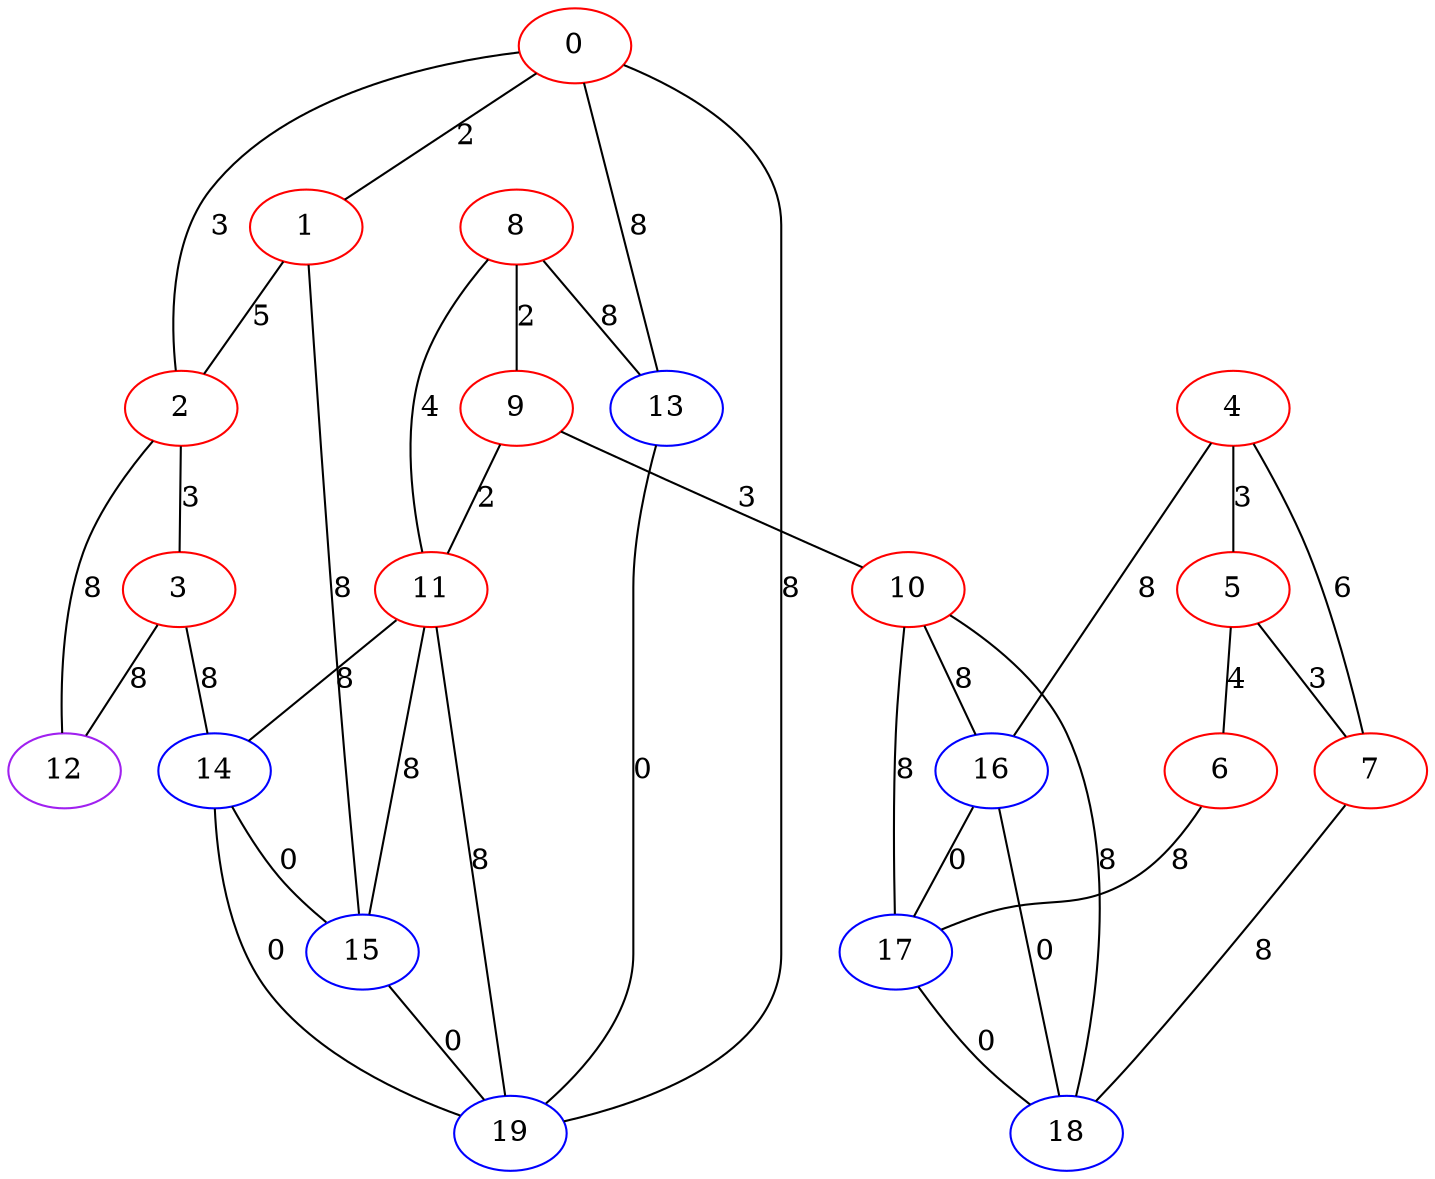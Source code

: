graph "" {
0 [color=red, weight=1];
1 [color=red, weight=1];
2 [color=red, weight=1];
3 [color=red, weight=1];
4 [color=red, weight=1];
5 [color=red, weight=1];
6 [color=red, weight=1];
7 [color=red, weight=1];
8 [color=red, weight=1];
9 [color=red, weight=1];
10 [color=red, weight=1];
11 [color=red, weight=1];
12 [color=purple, weight=4];
13 [color=blue, weight=3];
14 [color=blue, weight=3];
15 [color=blue, weight=3];
16 [color=blue, weight=3];
17 [color=blue, weight=3];
18 [color=blue, weight=3];
19 [color=blue, weight=3];
0 -- 1  [key=0, label=2];
0 -- 2  [key=0, label=3];
0 -- 19  [key=0, label=8];
0 -- 13  [key=0, label=8];
1 -- 2  [key=0, label=5];
1 -- 15  [key=0, label=8];
2 -- 3  [key=0, label=3];
2 -- 12  [key=0, label=8];
3 -- 12  [key=0, label=8];
3 -- 14  [key=0, label=8];
4 -- 16  [key=0, label=8];
4 -- 5  [key=0, label=3];
4 -- 7  [key=0, label=6];
5 -- 6  [key=0, label=4];
5 -- 7  [key=0, label=3];
6 -- 17  [key=0, label=8];
7 -- 18  [key=0, label=8];
8 -- 9  [key=0, label=2];
8 -- 11  [key=0, label=4];
8 -- 13  [key=0, label=8];
9 -- 10  [key=0, label=3];
9 -- 11  [key=0, label=2];
10 -- 16  [key=0, label=8];
10 -- 18  [key=0, label=8];
10 -- 17  [key=0, label=8];
11 -- 19  [key=0, label=8];
11 -- 14  [key=0, label=8];
11 -- 15  [key=0, label=8];
13 -- 19  [key=0, label=0];
14 -- 19  [key=0, label=0];
14 -- 15  [key=0, label=0];
15 -- 19  [key=0, label=0];
16 -- 17  [key=0, label=0];
16 -- 18  [key=0, label=0];
17 -- 18  [key=0, label=0];
}
